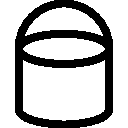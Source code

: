 // Empty bucket:  asy bucket -f svg
// Filled bucket: asy bucket -f svg -u fill=true -o filledbucket

defaultpen(3.5);

real h=4;
real r=3;
path left=(-r,h)--(-r,0);
path right=(r,0)--(r,h);
path bottom=xscale(r)*arc(0,1,180,360);

real H=0.9h;
path Left=(-r,H/2)--(-r,0);
path Right=(r,0)--(r,H/2);

bool fill=false;    // Set to true for filled bucket.
usersetting();

if(fill)
  fill(Left--bottom--Right--shift(0,H)*xscale(r)*arc(0,1,0,180)--cycle,gray);

draw(shift(0,h)*xscale(r)*unitcircle);
draw(left--bottom--right);
draw(shift(0,h)*scale(r)*arc(0,1,0,180));

shipout(pad(64,64));
